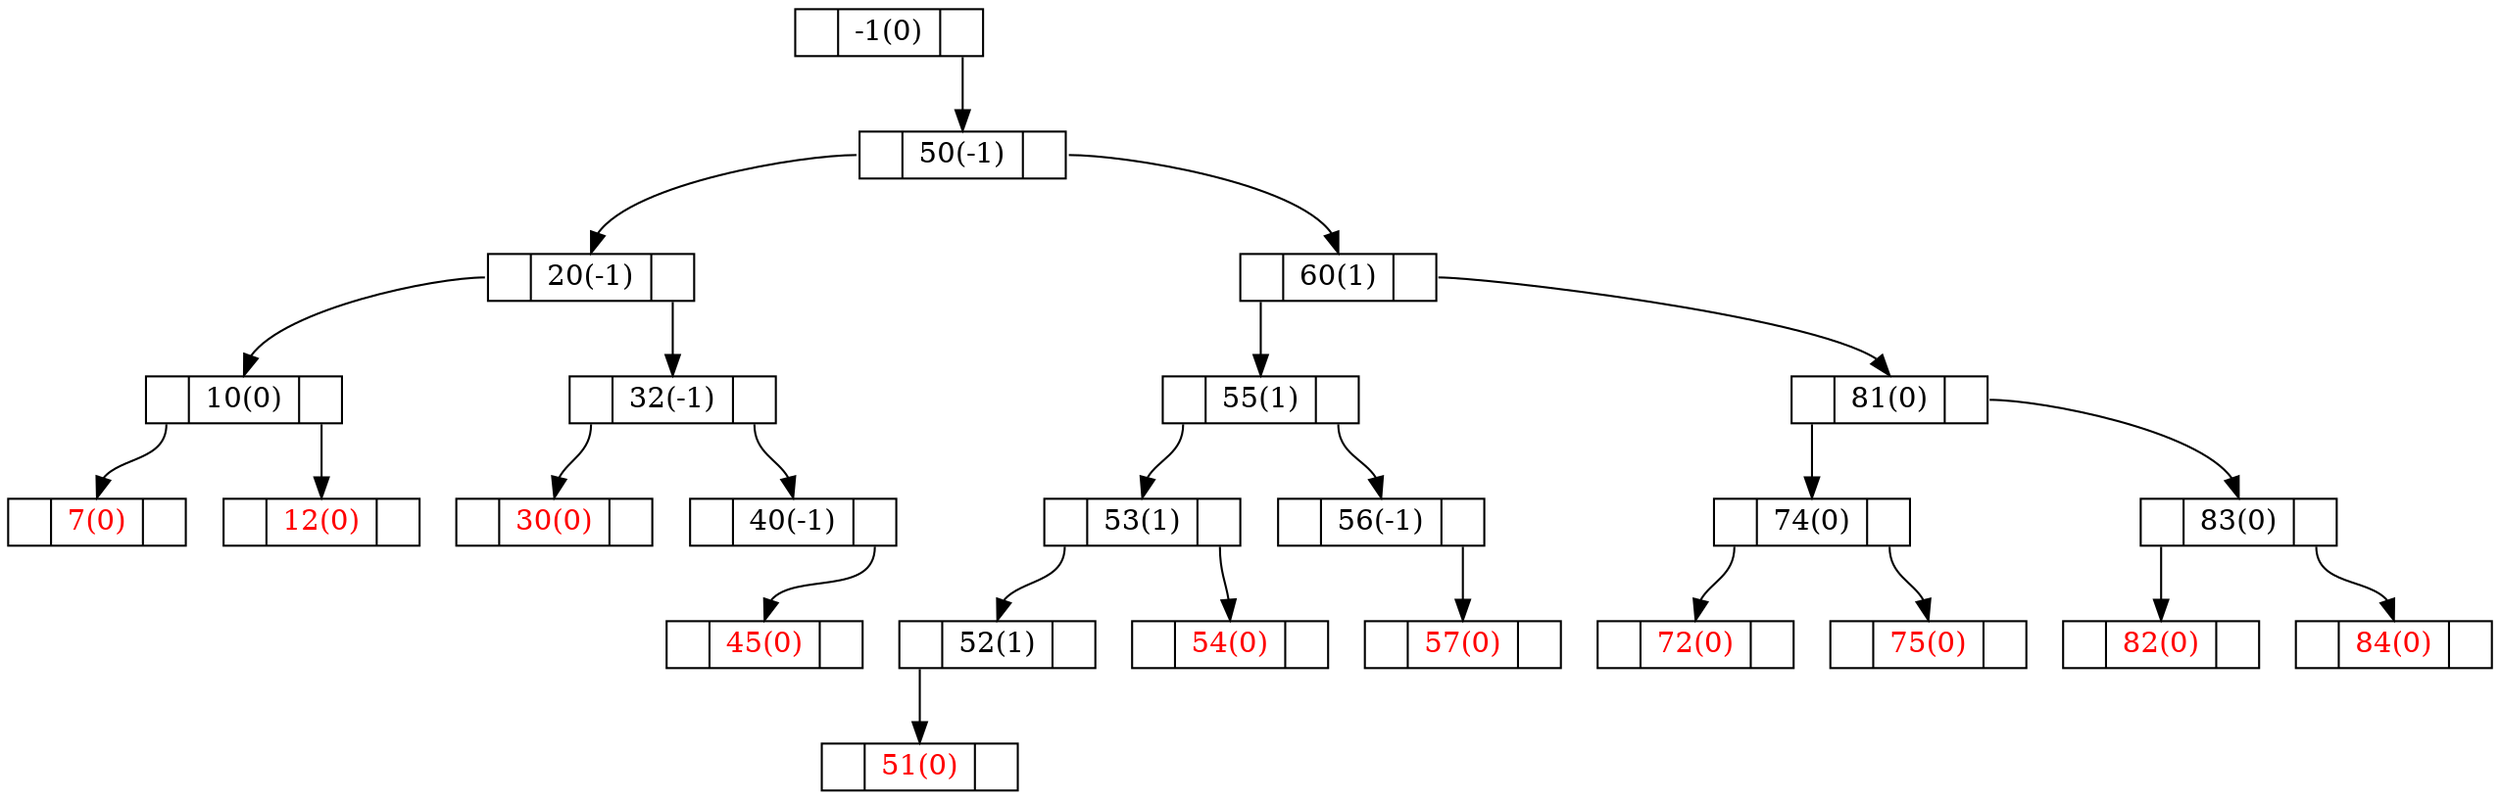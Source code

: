 digraph G {
node [shape = record, height = .1, color = "black"];
-1[label = "<L> |<D> -1(0)|<R> "];
50[label = "<L> |<D> 50(-1)|<R> "];
20[label = "<L> |<D> 20(-1)|<R> "];
60[label = "<L> |<D> 60(1)|<R> "];
10[label = "<L> |<D> 10(0)|<R> "];
32[label = "<L> |<D> 32(-1)|<R> "];
55[label = "<L> |<D> 55(1)|<R> "];
81[label = "<L> |<D> 81(0)|<R> "];
7[label = "<L> |<D> 7(0)|<R> ",fontcolor="red"];
12[label = "<L> |<D> 12(0)|<R> ",fontcolor="red"];
30[label = "<L> |<D> 30(0)|<R> ",fontcolor="red"];
40[label = "<L> |<D> 40(-1)|<R> "];
53[label = "<L> |<D> 53(1)|<R> "];
56[label = "<L> |<D> 56(-1)|<R> "];
74[label = "<L> |<D> 74(0)|<R> "];
83[label = "<L> |<D> 83(0)|<R> "];
45[label = "<L> |<D> 45(0)|<R> ",fontcolor="red"];
52[label = "<L> |<D> 52(1)|<R> "];
54[label = "<L> |<D> 54(0)|<R> ",fontcolor="red"];
57[label = "<L> |<D> 57(0)|<R> ",fontcolor="red"];
72[label = "<L> |<D> 72(0)|<R> ",fontcolor="red"];
75[label = "<L> |<D> 75(0)|<R> ",fontcolor="red"];
82[label = "<L> |<D> 82(0)|<R> ",fontcolor="red"];
84[label = "<L> |<D> 84(0)|<R> ",fontcolor="red"];
51[label = "<L> |<D> 51(0)|<R> ",fontcolor="red"];
"-1":R -> "50":D;
"50":L -> "20":D;
"50":R -> "60":D;
"20":L -> "10":D;
"20":R -> "32":D;
"60":L -> "55":D;
"60":R -> "81":D;
"10":L -> "7":D;
"10":R -> "12":D;
"32":L -> "30":D;
"32":R -> "40":D;
"55":L -> "53":D;
"55":R -> "56":D;
"81":L -> "74":D;
"81":R -> "83":D;
"40":R -> "45":D;
"53":L -> "52":D;
"53":R -> "54":D;
"56":R -> "57":D;
"74":L -> "72":D;
"74":R -> "75":D;
"83":L -> "82":D;
"83":R -> "84":D;
"52":L -> "51":D;
}
